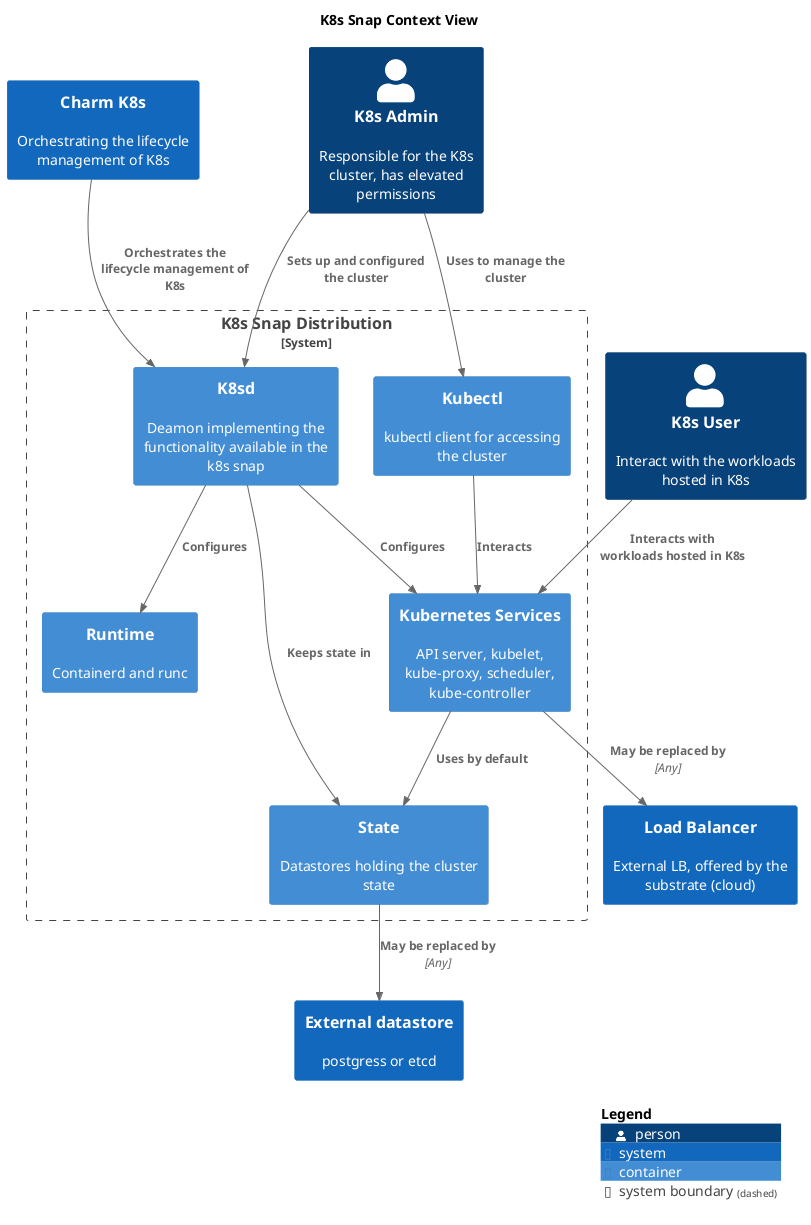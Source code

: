 @startuml
set separator none
title K8s Snap Context View

top to bottom direction

!include <C4/C4>
!include <C4/C4_Context>
!include <C4/C4_Container>

Person(K8sAdmin, "K8s Admin", $descr="Responsible for the K8s cluster, has elevated permissions", $tags="", $link="")
Person(K8sUser, "K8s User", $descr="Interact with the workloads hosted in K8s", $tags="", $link="")
System(CharmK8s, "Charm K8s", $descr="Orchestrating the lifecycle management of K8s", $tags="", $link="")
System(LoadBalancer, "Load Balancer", $descr="External LB, offered by the substrate (cloud)", $tags="", $link="")
System(Externaldatastore, "External datastore", $descr="postgress or etcd", $tags="", $link="")

System_Boundary("K8sSnapDistribution_boundary", "K8s Snap Distribution", $tags="") {
  Container(K8sSnapDistribution.KubernetesServices, "Kubernetes Services", $techn="", $descr="API server, kubelet, kube-proxy, scheduler, kube-controller", $tags="", $link="")
  Container(K8sSnapDistribution.Runtime, "Runtime", $techn="", $descr="Containerd and runc", $tags="", $link="")
  Container(K8sSnapDistribution.K8sd, "K8sd", $techn="", $descr="Deamon implementing the functionality available in the k8s snap", $tags="", $link="")
  Container(K8sSnapDistribution.State, "State", $techn="", $descr="Datastores holding the cluster state", $tags="", $link="")
  Container(K8sSnapDistribution.Kubectl, "Kubectl", $techn="", $descr="kubectl client for accessing the cluster", $tags="", $link="")
}

Rel(K8sAdmin, K8sSnapDistribution.K8sd, "Sets up and configured the cluster", $techn="", $tags="", $link="")
Rel(K8sAdmin, K8sSnapDistribution.Kubectl, "Uses to manage the cluster", $techn="", $tags="", $link="")
Rel(K8sUser, K8sSnapDistribution.KubernetesServices, "Interacts with workloads hosted in K8s", $techn="", $tags="", $link="")
Rel(CharmK8s, K8sSnapDistribution.K8sd, "Orchestrates the lifecycle management of K8s", $techn="", $tags="", $link="")
Rel(K8sSnapDistribution.State, Externaldatastore, "May be replaced by", $techn="Any", $tags="", $link="")
Rel(K8sSnapDistribution.KubernetesServices, LoadBalancer, "May be replaced by", $techn="Any", $tags="", $link="")
Rel(K8sSnapDistribution.K8sd, K8sSnapDistribution.KubernetesServices, "Configures", $techn="", $tags="", $link="")
Rel(K8sSnapDistribution.KubernetesServices, K8sSnapDistribution.State, "Uses by default", $techn="", $tags="", $link="")
Rel(K8sSnapDistribution.K8sd, K8sSnapDistribution.State, "Keeps state in", $techn="", $tags="", $link="")
Rel(K8sSnapDistribution.Kubectl, K8sSnapDistribution.KubernetesServices, "Interacts", $techn="", $tags="", $link="")
Rel(K8sSnapDistribution.K8sd, K8sSnapDistribution.Runtime, "Configures", $techn="", $tags="", $link="")

SHOW_LEGEND(true)
@enduml